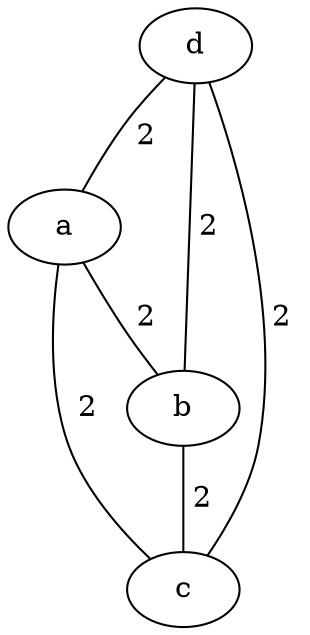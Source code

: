 graph {
    a -- b[label=" 2 "];
    b -- c[label=" 2 "];
    c -- a[label=" 2 "];
    d -- a[label=" 2 "];
    d -- b[label=" 2 "];
    d -- c[label=" 2 "];
}
